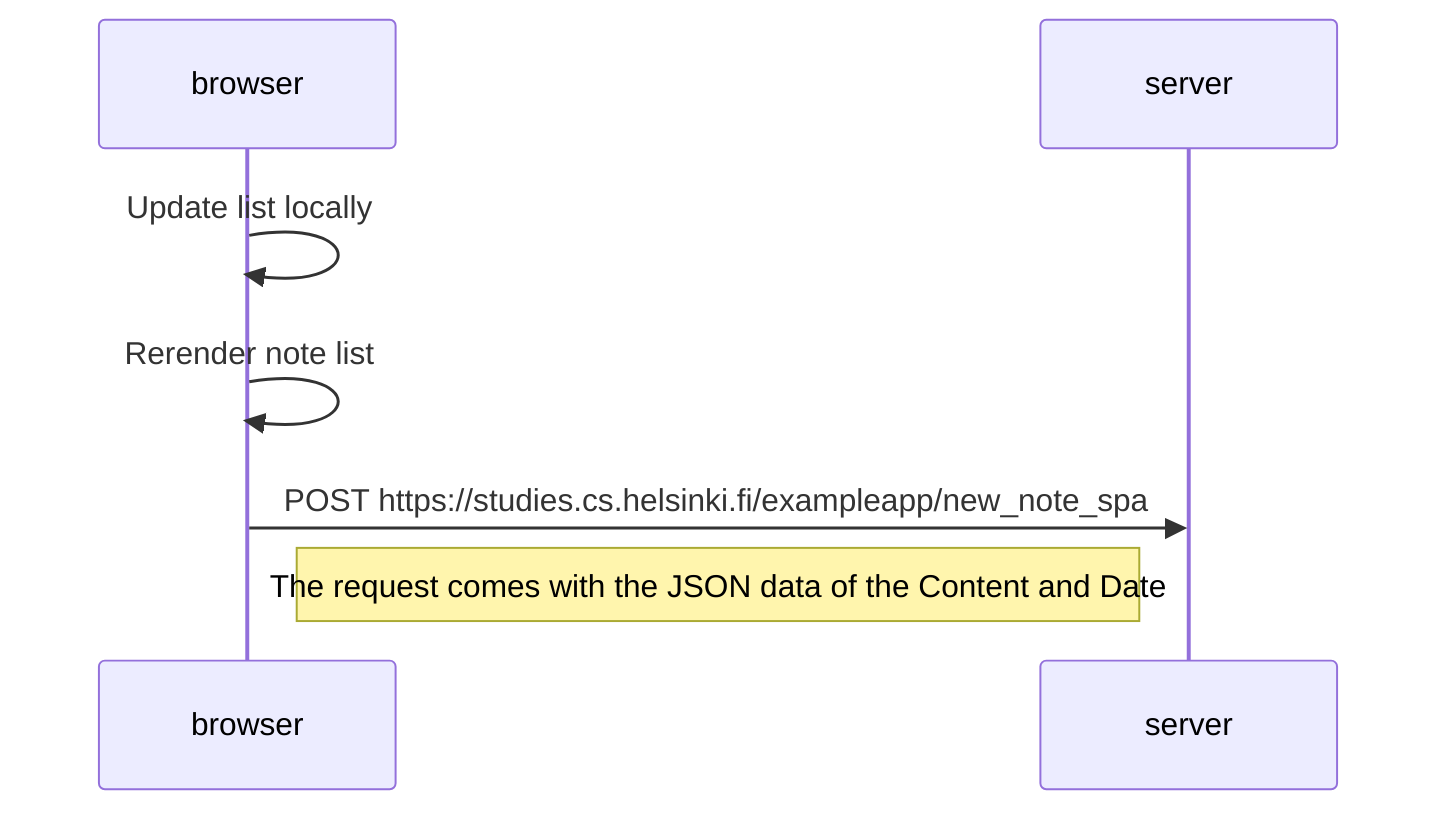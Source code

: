 sequenceDiagram
    participant browser
    participant server

    browser->>browser: Update list locally

    browser->>browser: Rerender note list

    browser->>server: POST https://studies.cs.helsinki.fi/exampleapp/new_note_spa
    Note right of browser: The request comes with the JSON data of the Content and Date